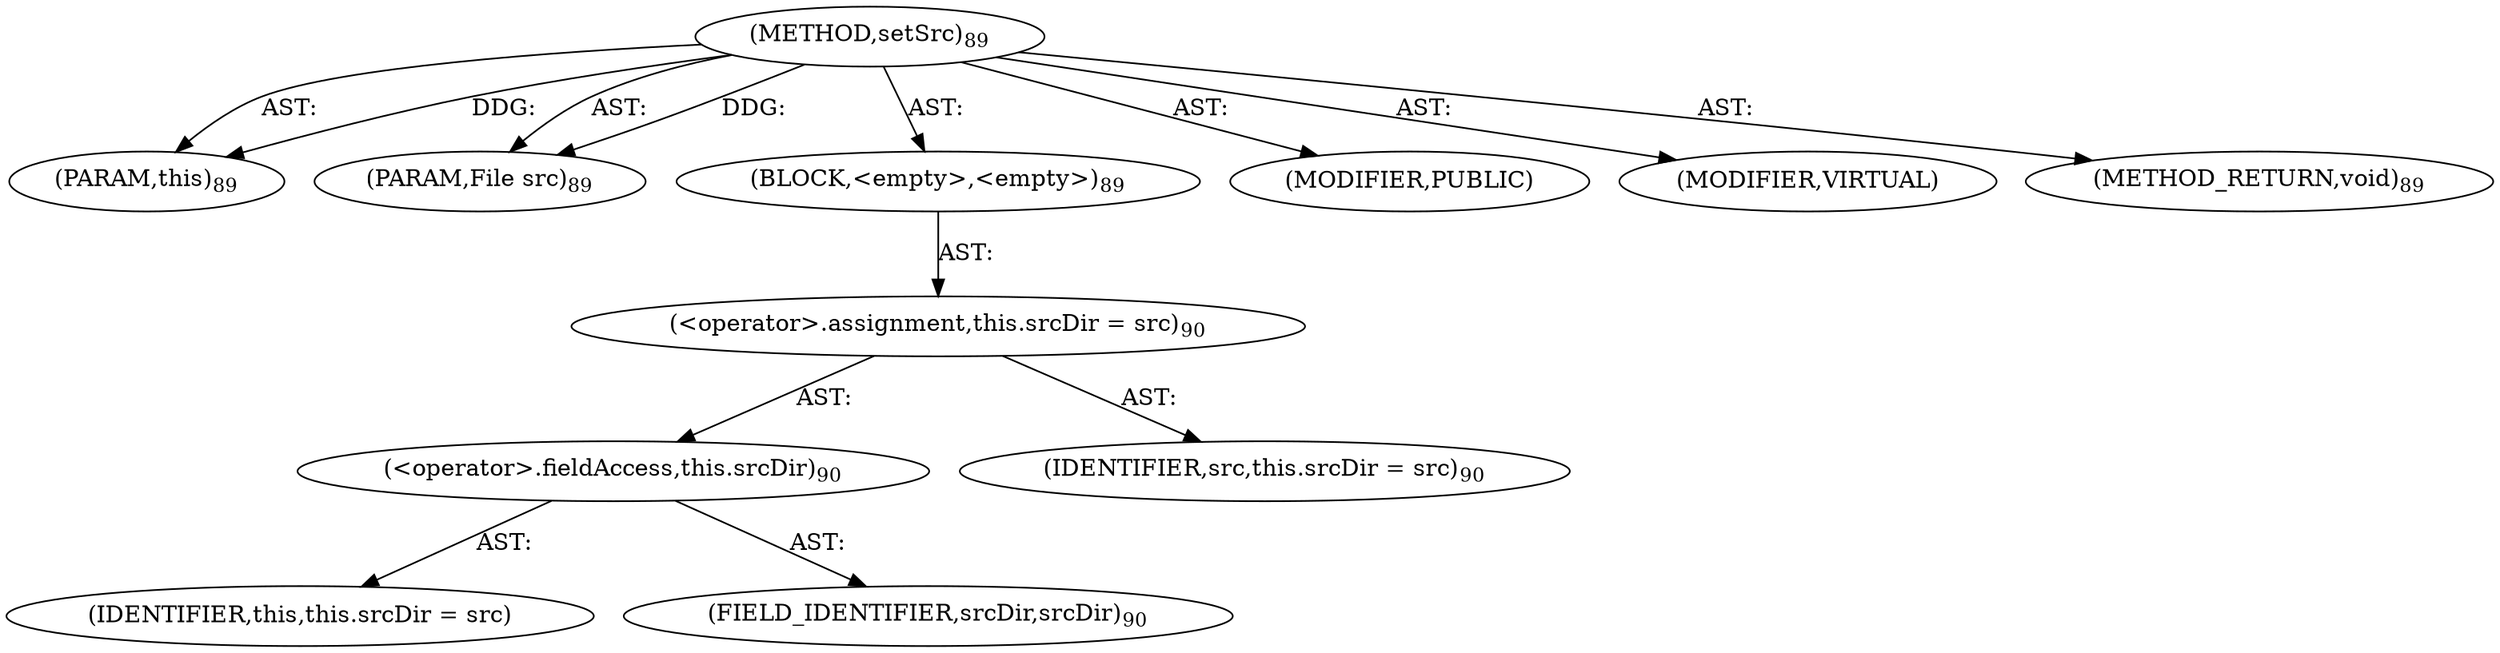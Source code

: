 digraph "setSrc" {  
"111669149696" [label = <(METHOD,setSrc)<SUB>89</SUB>> ]
"115964116994" [label = <(PARAM,this)<SUB>89</SUB>> ]
"115964116995" [label = <(PARAM,File src)<SUB>89</SUB>> ]
"25769803776" [label = <(BLOCK,&lt;empty&gt;,&lt;empty&gt;)<SUB>89</SUB>> ]
"30064771072" [label = <(&lt;operator&gt;.assignment,this.srcDir = src)<SUB>90</SUB>> ]
"30064771073" [label = <(&lt;operator&gt;.fieldAccess,this.srcDir)<SUB>90</SUB>> ]
"68719476746" [label = <(IDENTIFIER,this,this.srcDir = src)> ]
"55834574848" [label = <(FIELD_IDENTIFIER,srcDir,srcDir)<SUB>90</SUB>> ]
"68719476747" [label = <(IDENTIFIER,src,this.srcDir = src)<SUB>90</SUB>> ]
"133143986182" [label = <(MODIFIER,PUBLIC)> ]
"133143986183" [label = <(MODIFIER,VIRTUAL)> ]
"128849018880" [label = <(METHOD_RETURN,void)<SUB>89</SUB>> ]
  "111669149696" -> "115964116994"  [ label = "AST: "] 
  "111669149696" -> "115964116995"  [ label = "AST: "] 
  "111669149696" -> "25769803776"  [ label = "AST: "] 
  "111669149696" -> "133143986182"  [ label = "AST: "] 
  "111669149696" -> "133143986183"  [ label = "AST: "] 
  "111669149696" -> "128849018880"  [ label = "AST: "] 
  "25769803776" -> "30064771072"  [ label = "AST: "] 
  "30064771072" -> "30064771073"  [ label = "AST: "] 
  "30064771072" -> "68719476747"  [ label = "AST: "] 
  "30064771073" -> "68719476746"  [ label = "AST: "] 
  "30064771073" -> "55834574848"  [ label = "AST: "] 
  "111669149696" -> "115964116994"  [ label = "DDG: "] 
  "111669149696" -> "115964116995"  [ label = "DDG: "] 
}
